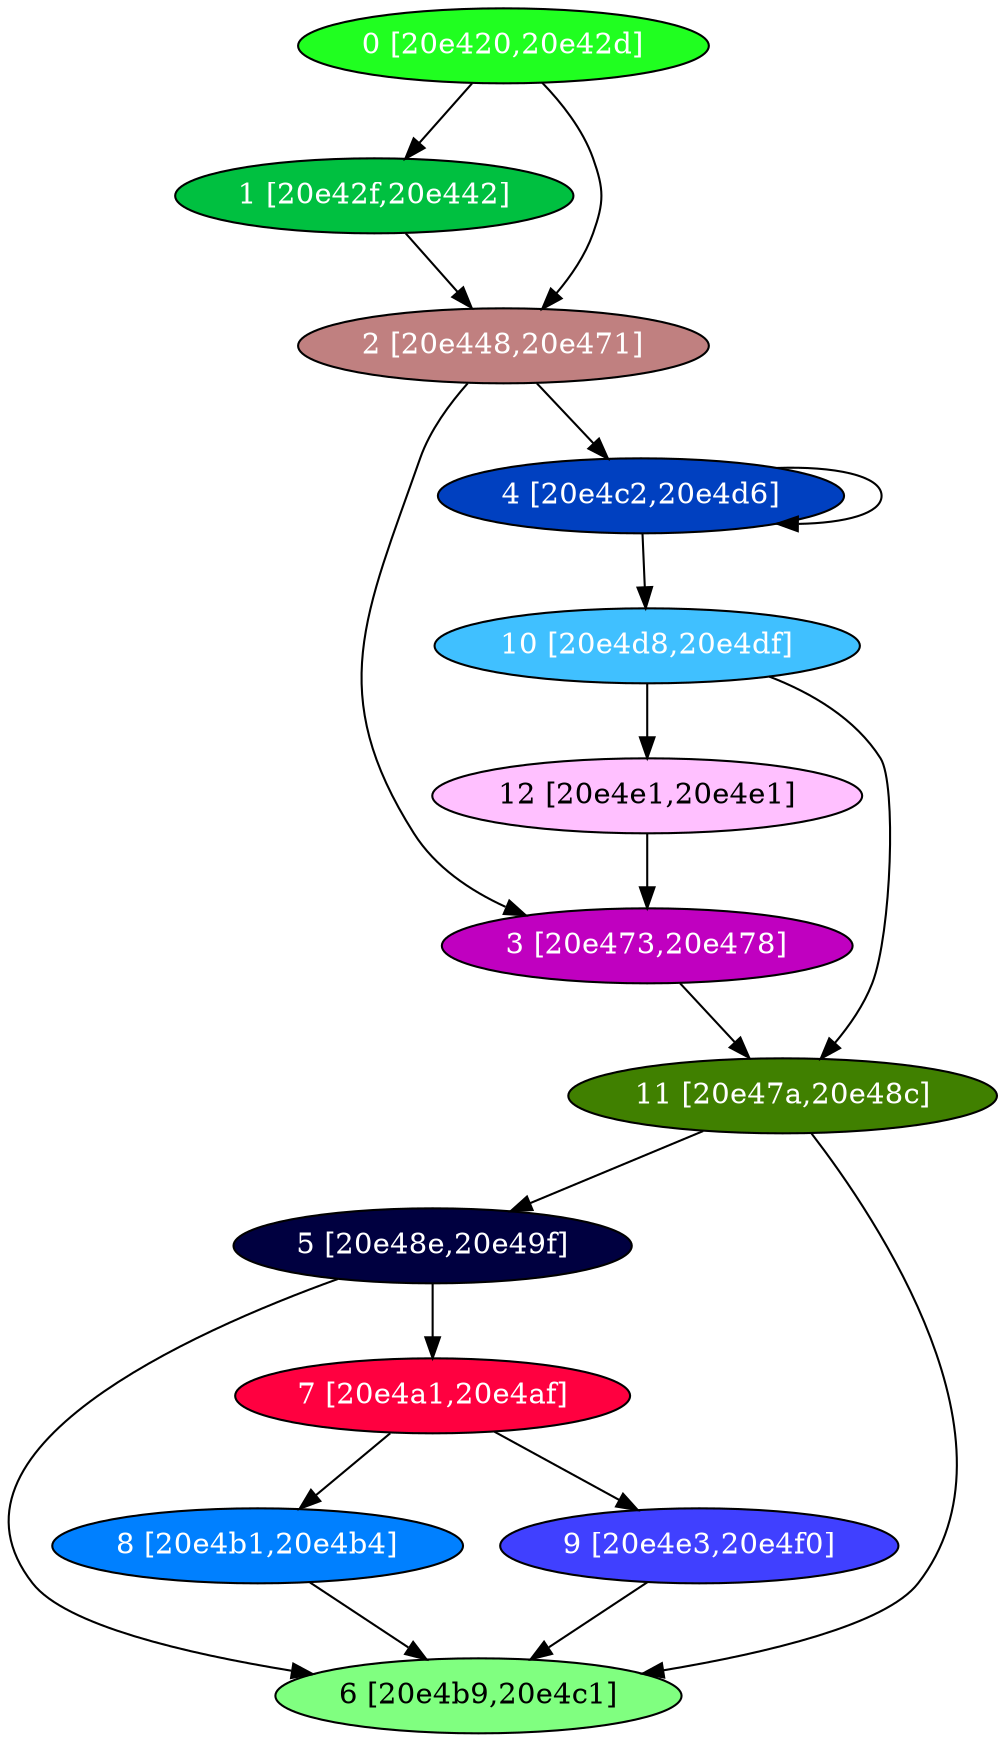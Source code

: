 diGraph libnss3{
	libnss3_0  [style=filled fillcolor="#20FF20" fontcolor="#ffffff" shape=oval label="0 [20e420,20e42d]"]
	libnss3_1  [style=filled fillcolor="#00C040" fontcolor="#ffffff" shape=oval label="1 [20e42f,20e442]"]
	libnss3_2  [style=filled fillcolor="#C08080" fontcolor="#ffffff" shape=oval label="2 [20e448,20e471]"]
	libnss3_3  [style=filled fillcolor="#C000C0" fontcolor="#ffffff" shape=oval label="3 [20e473,20e478]"]
	libnss3_4  [style=filled fillcolor="#0040C0" fontcolor="#ffffff" shape=oval label="4 [20e4c2,20e4d6]"]
	libnss3_5  [style=filled fillcolor="#000040" fontcolor="#ffffff" shape=oval label="5 [20e48e,20e49f]"]
	libnss3_6  [style=filled fillcolor="#80FF80" fontcolor="#000000" shape=oval label="6 [20e4b9,20e4c1]"]
	libnss3_7  [style=filled fillcolor="#FF0040" fontcolor="#ffffff" shape=oval label="7 [20e4a1,20e4af]"]
	libnss3_8  [style=filled fillcolor="#0080FF" fontcolor="#ffffff" shape=oval label="8 [20e4b1,20e4b4]"]
	libnss3_9  [style=filled fillcolor="#4040FF" fontcolor="#ffffff" shape=oval label="9 [20e4e3,20e4f0]"]
	libnss3_a  [style=filled fillcolor="#40C0FF" fontcolor="#ffffff" shape=oval label="10 [20e4d8,20e4df]"]
	libnss3_b  [style=filled fillcolor="#408000" fontcolor="#ffffff" shape=oval label="11 [20e47a,20e48c]"]
	libnss3_c  [style=filled fillcolor="#FFC0FF" fontcolor="#000000" shape=oval label="12 [20e4e1,20e4e1]"]

	libnss3_0 -> libnss3_1
	libnss3_0 -> libnss3_2
	libnss3_1 -> libnss3_2
	libnss3_2 -> libnss3_3
	libnss3_2 -> libnss3_4
	libnss3_3 -> libnss3_b
	libnss3_4 -> libnss3_4
	libnss3_4 -> libnss3_a
	libnss3_5 -> libnss3_6
	libnss3_5 -> libnss3_7
	libnss3_7 -> libnss3_8
	libnss3_7 -> libnss3_9
	libnss3_8 -> libnss3_6
	libnss3_9 -> libnss3_6
	libnss3_a -> libnss3_b
	libnss3_a -> libnss3_c
	libnss3_b -> libnss3_5
	libnss3_b -> libnss3_6
	libnss3_c -> libnss3_3
}